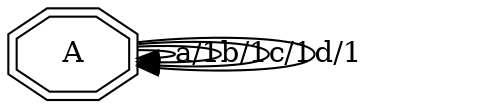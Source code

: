 digraph test_3 {
    A -> A [label="a/1"];
    A -> A [label="b/1"];
    A -> A [label="c/1"];
    A -> A [label="d/1"];
    A [shape=doubleoctagon];
}